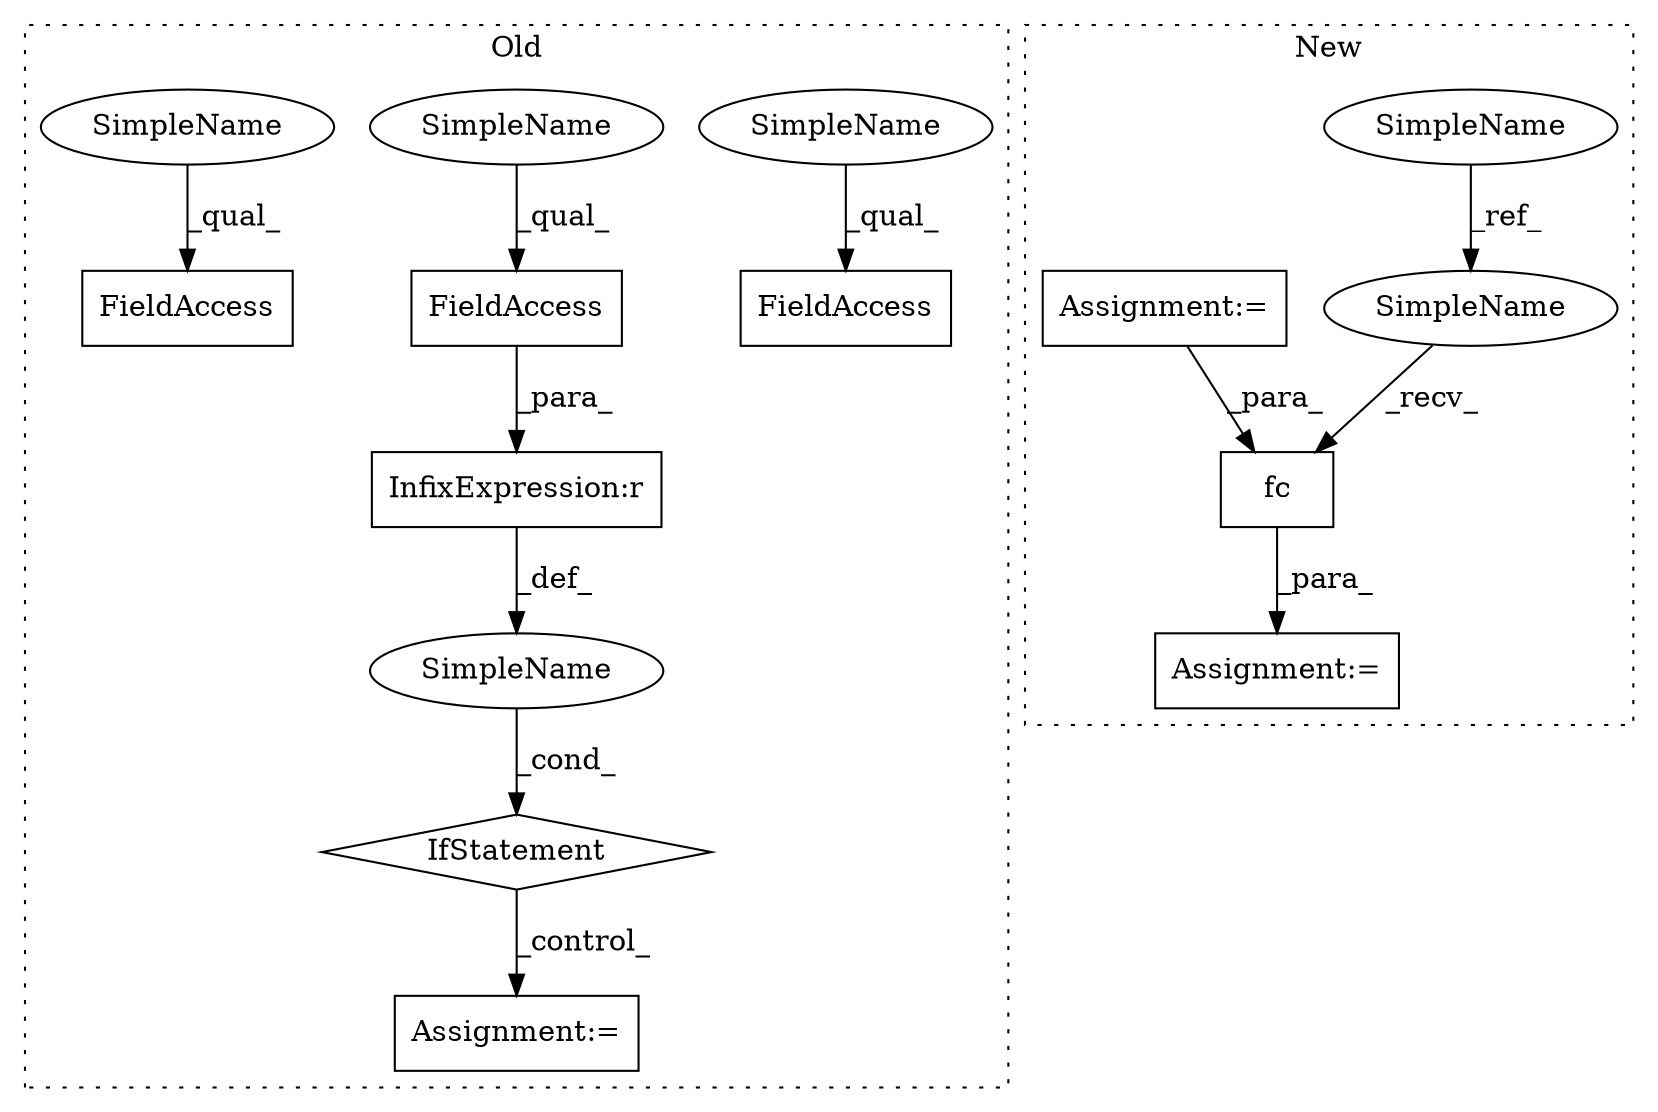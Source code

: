 digraph G {
subgraph cluster0 {
1 [label="IfStatement" a="25" s="1481,1520" l="4,2" shape="diamond"];
3 [label="SimpleName" a="42" s="" l="" shape="ellipse"];
4 [label="Assignment:=" a="7" s="1721" l="1" shape="box"];
6 [label="InfixExpression:r" a="27" s="1511" l="4" shape="box"];
7 [label="FieldAccess" a="22" s="1485" l="26" shape="box"];
9 [label="FieldAccess" a="22" s="1928" l="10" shape="box"];
10 [label="FieldAccess" a="22" s="1997" l="14" shape="box"];
13 [label="SimpleName" a="42" s="1928" l="4" shape="ellipse"];
14 [label="SimpleName" a="42" s="1485" l="4" shape="ellipse"];
15 [label="SimpleName" a="42" s="1997" l="4" shape="ellipse"];
label = "Old";
style="dotted";
}
subgraph cluster1 {
2 [label="fc" a="32" s="28933,28943" l="3,1" shape="box"];
5 [label="Assignment:=" a="7" s="28927" l="1" shape="box"];
8 [label="SimpleName" a="42" s="28650" l="4" shape="ellipse"];
11 [label="Assignment:=" a="7" s="28800" l="1" shape="box"];
12 [label="SimpleName" a="42" s="28928" l="4" shape="ellipse"];
label = "New";
style="dotted";
}
1 -> 4 [label="_control_"];
2 -> 5 [label="_para_"];
3 -> 1 [label="_cond_"];
6 -> 3 [label="_def_"];
7 -> 6 [label="_para_"];
8 -> 12 [label="_ref_"];
11 -> 2 [label="_para_"];
12 -> 2 [label="_recv_"];
13 -> 9 [label="_qual_"];
14 -> 7 [label="_qual_"];
15 -> 10 [label="_qual_"];
}